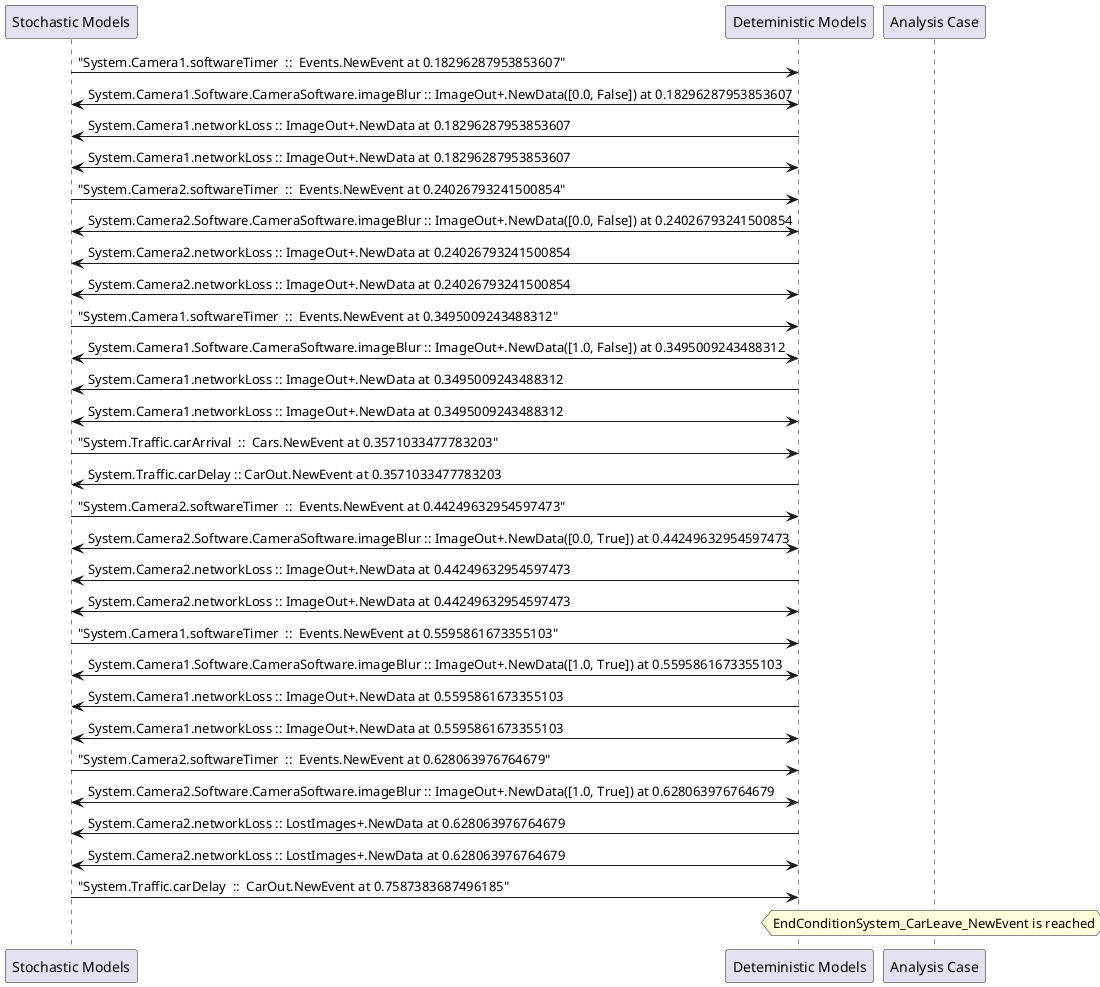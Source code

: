
	@startuml
	participant "Stochastic Models" as stochmodel
	participant "Deteministic Models" as detmodel
	participant "Analysis Case" as analysis
	{31643_stop} stochmodel -> detmodel : "System.Camera1.softwareTimer  ::  Events.NewEvent at 0.18296287953853607"
detmodel <-> stochmodel : System.Camera1.Software.CameraSoftware.imageBlur :: ImageOut+.NewData([0.0, False]) at 0.18296287953853607
detmodel -> stochmodel : System.Camera1.networkLoss :: ImageOut+.NewData at 0.18296287953853607
detmodel <-> stochmodel : System.Camera1.networkLoss :: ImageOut+.NewData at 0.18296287953853607
{31659_stop} stochmodel -> detmodel : "System.Camera2.softwareTimer  ::  Events.NewEvent at 0.24026793241500854"
detmodel <-> stochmodel : System.Camera2.Software.CameraSoftware.imageBlur :: ImageOut+.NewData([0.0, False]) at 0.24026793241500854
detmodel -> stochmodel : System.Camera2.networkLoss :: ImageOut+.NewData at 0.24026793241500854
detmodel <-> stochmodel : System.Camera2.networkLoss :: ImageOut+.NewData at 0.24026793241500854
{31644_stop} stochmodel -> detmodel : "System.Camera1.softwareTimer  ::  Events.NewEvent at 0.3495009243488312"
detmodel <-> stochmodel : System.Camera1.Software.CameraSoftware.imageBlur :: ImageOut+.NewData([1.0, False]) at 0.3495009243488312
detmodel -> stochmodel : System.Camera1.networkLoss :: ImageOut+.NewData at 0.3495009243488312
detmodel <-> stochmodel : System.Camera1.networkLoss :: ImageOut+.NewData at 0.3495009243488312
{31674_stop} stochmodel -> detmodel : "System.Traffic.carArrival  ::  Cars.NewEvent at 0.3571033477783203"
{31683_start} detmodel -> stochmodel : System.Traffic.carDelay :: CarOut.NewEvent at 0.3571033477783203
{31660_stop} stochmodel -> detmodel : "System.Camera2.softwareTimer  ::  Events.NewEvent at 0.44249632954597473"
detmodel <-> stochmodel : System.Camera2.Software.CameraSoftware.imageBlur :: ImageOut+.NewData([0.0, True]) at 0.44249632954597473
detmodel -> stochmodel : System.Camera2.networkLoss :: ImageOut+.NewData at 0.44249632954597473
detmodel <-> stochmodel : System.Camera2.networkLoss :: ImageOut+.NewData at 0.44249632954597473
{31645_stop} stochmodel -> detmodel : "System.Camera1.softwareTimer  ::  Events.NewEvent at 0.5595861673355103"
detmodel <-> stochmodel : System.Camera1.Software.CameraSoftware.imageBlur :: ImageOut+.NewData([1.0, True]) at 0.5595861673355103
detmodel -> stochmodel : System.Camera1.networkLoss :: ImageOut+.NewData at 0.5595861673355103
detmodel <-> stochmodel : System.Camera1.networkLoss :: ImageOut+.NewData at 0.5595861673355103
{31661_stop} stochmodel -> detmodel : "System.Camera2.softwareTimer  ::  Events.NewEvent at 0.628063976764679"
detmodel <-> stochmodel : System.Camera2.Software.CameraSoftware.imageBlur :: ImageOut+.NewData([1.0, True]) at 0.628063976764679
detmodel -> stochmodel : System.Camera2.networkLoss :: LostImages+.NewData at 0.628063976764679
detmodel <-> stochmodel : System.Camera2.networkLoss :: LostImages+.NewData at 0.628063976764679
{31683_stop} stochmodel -> detmodel : "System.Traffic.carDelay  ::  CarOut.NewEvent at 0.7587383687496185"
{31683_start} <-> {31683_stop} : delay
hnote over analysis 
EndConditionSystem_CarLeave_NewEvent is reached
endnote
@enduml